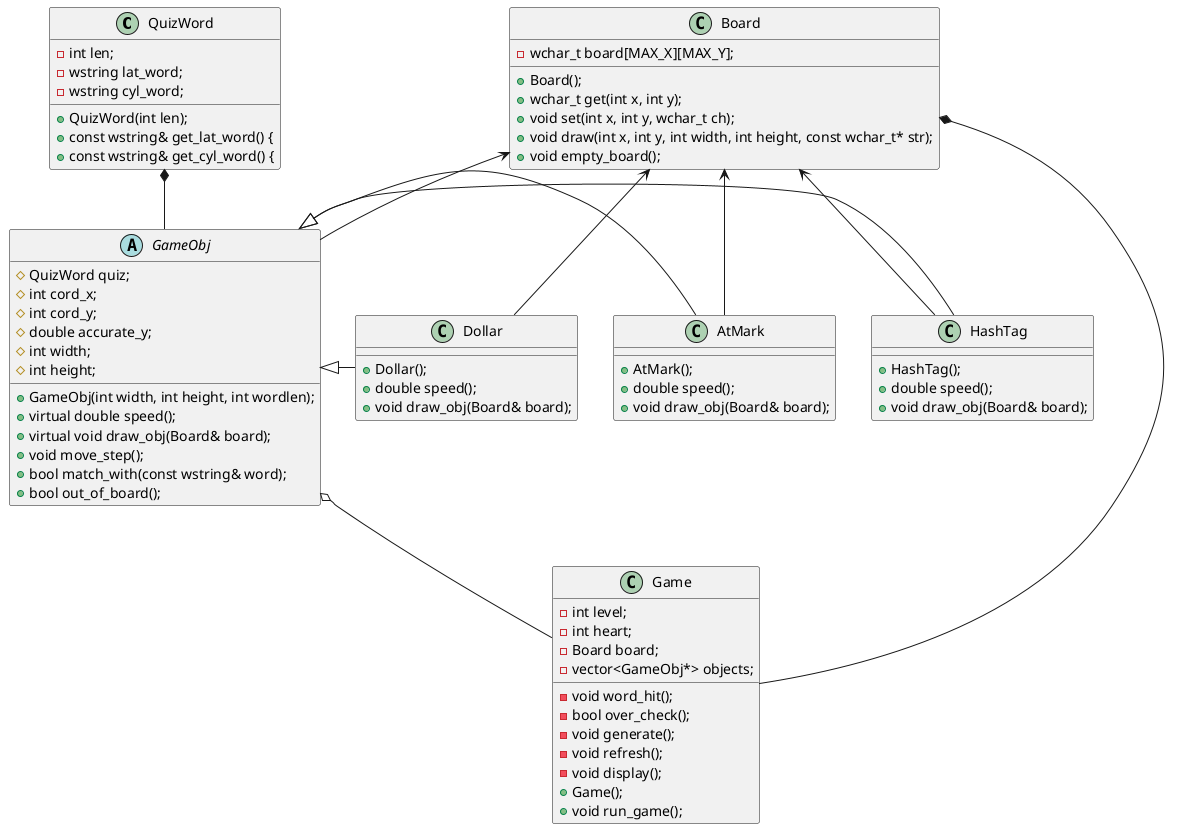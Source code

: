 @startuml uml

class QuizWord {
  - int len;
  - wstring lat_word;
  - wstring cyl_word;
  + QuizWord(int len);
  + const wstring& get_lat_word() {
  + const wstring& get_cyl_word() {
}

class Board {
  - wchar_t board[MAX_X][MAX_Y];
  + Board();
  + wchar_t get(int x, int y);
  + void set(int x, int y, wchar_t ch);
  + void draw(int x, int y, int width, int height, const wchar_t* str);
  + void empty_board();
}

abstract class GameObj {
  # QuizWord quiz;
  # int cord_x;
  # int cord_y;
  # double accurate_y;
  # int width;
  # int height;
  + GameObj(int width, int height, int wordlen);
  + virtual double speed();
  + virtual void draw_obj(Board& board);
  + void move_step();
  + bool match_with(const wstring& word);
  + bool out_of_board();
}
QuizWord *-- GameObj
Board <-- GameObj

class HashTag {
  + HashTag();
  + double speed();
  + void draw_obj(Board& board);
}
GameObj <|- HashTag
Board <-- HashTag

class AtMark {
  + AtMark();
  + double speed();
  + void draw_obj(Board& board);
}
GameObj <|- AtMark
Board <-- AtMark

class Dollar {
  + Dollar();
  + double speed();
  + void draw_obj(Board& board);
}
GameObj <|- Dollar
Board <-- Dollar

class Game {
  - int level;
  - int heart;
  - Board board;
  - vector<GameObj*> objects;
  - void word_hit();
  - bool over_check();
  - void generate();
  - void refresh();
  - void display();
  + Game();
  + void run_game();
}
Board *-- Game
GameObj o-- Game

@enduml